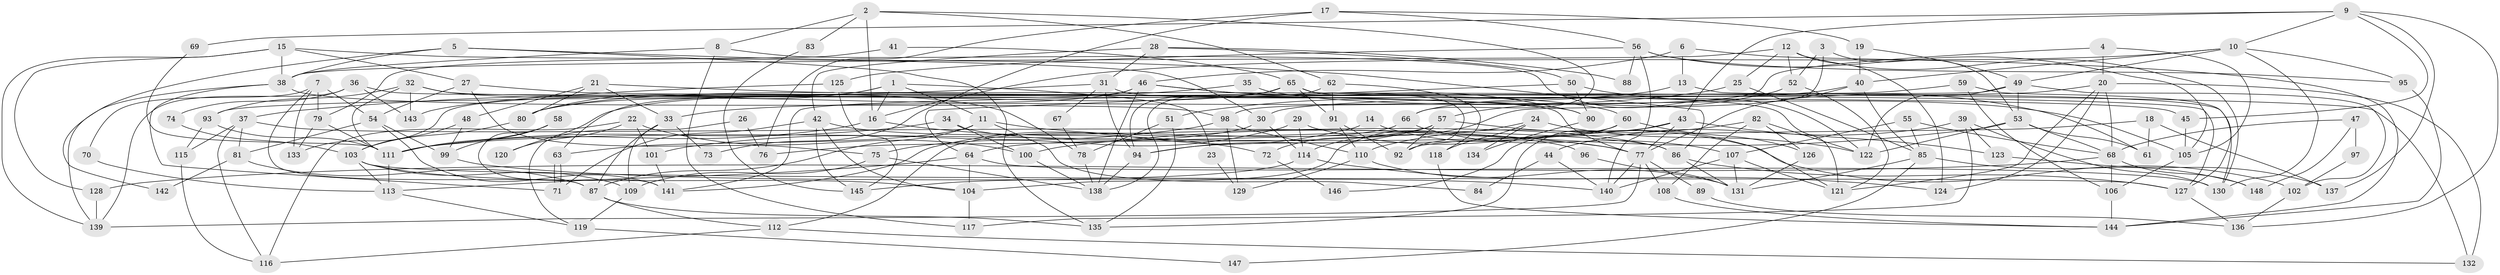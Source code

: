 // Generated by graph-tools (version 1.1) at 2025/36/03/09/25 02:36:24]
// undirected, 148 vertices, 296 edges
graph export_dot {
graph [start="1"]
  node [color=gray90,style=filled];
  1;
  2;
  3;
  4;
  5;
  6;
  7;
  8;
  9;
  10;
  11;
  12;
  13;
  14;
  15;
  16;
  17;
  18;
  19;
  20;
  21;
  22;
  23;
  24;
  25;
  26;
  27;
  28;
  29;
  30;
  31;
  32;
  33;
  34;
  35;
  36;
  37;
  38;
  39;
  40;
  41;
  42;
  43;
  44;
  45;
  46;
  47;
  48;
  49;
  50;
  51;
  52;
  53;
  54;
  55;
  56;
  57;
  58;
  59;
  60;
  61;
  62;
  63;
  64;
  65;
  66;
  67;
  68;
  69;
  70;
  71;
  72;
  73;
  74;
  75;
  76;
  77;
  78;
  79;
  80;
  81;
  82;
  83;
  84;
  85;
  86;
  87;
  88;
  89;
  90;
  91;
  92;
  93;
  94;
  95;
  96;
  97;
  98;
  99;
  100;
  101;
  102;
  103;
  104;
  105;
  106;
  107;
  108;
  109;
  110;
  111;
  112;
  113;
  114;
  115;
  116;
  117;
  118;
  119;
  120;
  121;
  122;
  123;
  124;
  125;
  126;
  127;
  128;
  129;
  130;
  131;
  132;
  133;
  134;
  135;
  136;
  137;
  138;
  139;
  140;
  141;
  142;
  143;
  144;
  145;
  146;
  147;
  148;
  1 -- 16;
  1 -- 11;
  1 -- 23;
  1 -- 63;
  1 -- 80;
  2 -- 8;
  2 -- 62;
  2 -- 16;
  2 -- 66;
  2 -- 83;
  3 -- 52;
  3 -- 114;
  3 -- 53;
  4 -- 105;
  4 -- 20;
  4 -- 98;
  5 -- 38;
  5 -- 135;
  5 -- 86;
  5 -- 142;
  6 -- 13;
  6 -- 46;
  6 -- 144;
  7 -- 133;
  7 -- 54;
  7 -- 70;
  7 -- 79;
  7 -- 87;
  8 -- 117;
  8 -- 38;
  8 -- 122;
  9 -- 43;
  9 -- 10;
  9 -- 45;
  9 -- 69;
  9 -- 136;
  9 -- 137;
  10 -- 40;
  10 -- 49;
  10 -- 16;
  10 -- 95;
  10 -- 130;
  11 -- 87;
  11 -- 63;
  11 -- 77;
  11 -- 84;
  12 -- 38;
  12 -- 124;
  12 -- 25;
  12 -- 52;
  12 -- 130;
  13 -- 130;
  13 -- 33;
  14 -- 141;
  14 -- 77;
  15 -- 139;
  15 -- 128;
  15 -- 27;
  15 -- 30;
  15 -- 38;
  16 -- 72;
  16 -- 111;
  17 -- 56;
  17 -- 19;
  17 -- 73;
  17 -- 76;
  18 -- 92;
  18 -- 61;
  18 -- 137;
  19 -- 49;
  19 -- 40;
  20 -- 68;
  20 -- 132;
  20 -- 30;
  20 -- 121;
  20 -- 124;
  21 -- 48;
  21 -- 80;
  21 -- 33;
  21 -- 132;
  22 -- 100;
  22 -- 116;
  22 -- 101;
  22 -- 120;
  23 -- 129;
  24 -- 118;
  24 -- 122;
  24 -- 104;
  24 -- 134;
  25 -- 51;
  25 -- 85;
  26 -- 119;
  26 -- 76;
  27 -- 90;
  27 -- 54;
  27 -- 75;
  28 -- 31;
  28 -- 42;
  28 -- 50;
  28 -- 88;
  29 -- 114;
  29 -- 75;
  29 -- 102;
  30 -- 76;
  30 -- 114;
  31 -- 37;
  31 -- 94;
  31 -- 67;
  31 -- 121;
  32 -- 45;
  32 -- 111;
  32 -- 78;
  32 -- 93;
  32 -- 143;
  33 -- 87;
  33 -- 73;
  33 -- 109;
  34 -- 100;
  34 -- 111;
  34 -- 96;
  35 -- 105;
  35 -- 80;
  36 -- 139;
  36 -- 77;
  36 -- 74;
  36 -- 143;
  37 -- 81;
  37 -- 86;
  37 -- 115;
  37 -- 116;
  38 -- 71;
  38 -- 98;
  38 -- 139;
  39 -- 130;
  39 -- 123;
  39 -- 44;
  39 -- 117;
  40 -- 77;
  40 -- 66;
  40 -- 85;
  41 -- 79;
  41 -- 65;
  42 -- 104;
  42 -- 86;
  42 -- 71;
  42 -- 145;
  43 -- 111;
  43 -- 77;
  43 -- 123;
  43 -- 135;
  44 -- 140;
  44 -- 84;
  45 -- 105;
  46 -- 138;
  46 -- 60;
  46 -- 80;
  46 -- 90;
  46 -- 133;
  47 -- 68;
  47 -- 148;
  47 -- 97;
  48 -- 103;
  48 -- 99;
  49 -- 122;
  49 -- 53;
  49 -- 102;
  49 -- 141;
  50 -- 64;
  50 -- 61;
  50 -- 90;
  51 -- 78;
  51 -- 135;
  52 -- 121;
  52 -- 57;
  53 -- 68;
  53 -- 61;
  53 -- 100;
  53 -- 122;
  54 -- 141;
  54 -- 81;
  54 -- 99;
  55 -- 107;
  55 -- 85;
  55 -- 68;
  56 -- 95;
  56 -- 140;
  56 -- 88;
  56 -- 105;
  56 -- 125;
  57 -- 121;
  57 -- 64;
  57 -- 72;
  57 -- 92;
  57 -- 94;
  58 -- 141;
  58 -- 111;
  58 -- 99;
  59 -- 93;
  59 -- 127;
  59 -- 106;
  60 -- 94;
  60 -- 126;
  60 -- 146;
  62 -- 91;
  62 -- 138;
  62 -- 118;
  63 -- 71;
  63 -- 71;
  64 -- 130;
  64 -- 104;
  64 -- 113;
  65 -- 91;
  65 -- 127;
  65 -- 92;
  65 -- 94;
  65 -- 120;
  66 -- 107;
  66 -- 112;
  67 -- 78;
  68 -- 106;
  68 -- 128;
  68 -- 148;
  69 -- 111;
  70 -- 113;
  72 -- 146;
  74 -- 103;
  75 -- 109;
  75 -- 138;
  77 -- 140;
  77 -- 89;
  77 -- 108;
  77 -- 139;
  78 -- 138;
  79 -- 111;
  79 -- 133;
  80 -- 103;
  81 -- 87;
  81 -- 142;
  82 -- 122;
  82 -- 110;
  82 -- 108;
  82 -- 126;
  83 -- 145;
  85 -- 131;
  85 -- 147;
  85 -- 148;
  86 -- 127;
  86 -- 131;
  87 -- 112;
  87 -- 135;
  89 -- 136;
  90 -- 134;
  91 -- 92;
  91 -- 110;
  93 -- 111;
  93 -- 115;
  94 -- 138;
  95 -- 144;
  96 -- 131;
  97 -- 102;
  98 -- 101;
  98 -- 110;
  98 -- 129;
  99 -- 140;
  100 -- 138;
  101 -- 141;
  102 -- 136;
  103 -- 104;
  103 -- 109;
  103 -- 113;
  103 -- 127;
  104 -- 117;
  105 -- 106;
  106 -- 144;
  107 -- 121;
  107 -- 131;
  107 -- 140;
  108 -- 144;
  109 -- 119;
  110 -- 131;
  110 -- 129;
  111 -- 113;
  112 -- 116;
  112 -- 132;
  113 -- 119;
  114 -- 145;
  114 -- 124;
  115 -- 116;
  118 -- 144;
  119 -- 147;
  123 -- 137;
  125 -- 143;
  125 -- 145;
  126 -- 131;
  127 -- 136;
  128 -- 139;
}
